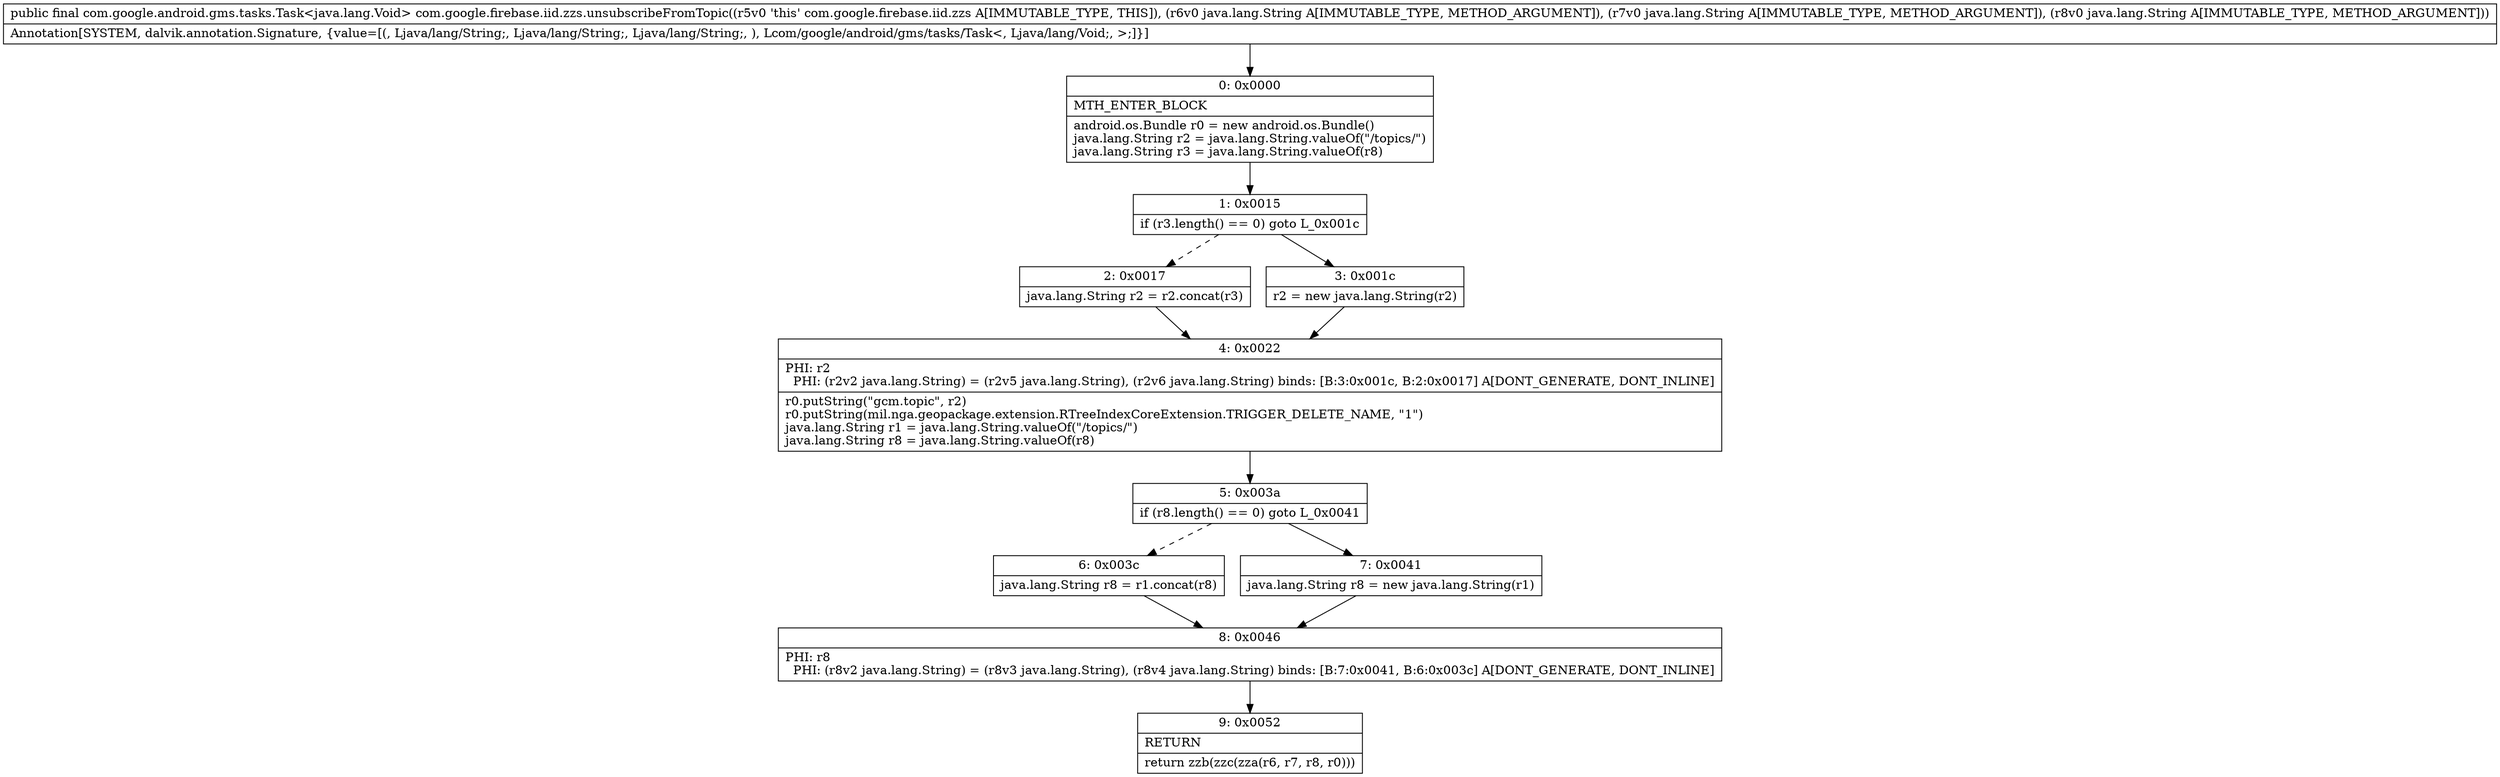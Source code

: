 digraph "CFG forcom.google.firebase.iid.zzs.unsubscribeFromTopic(Ljava\/lang\/String;Ljava\/lang\/String;Ljava\/lang\/String;)Lcom\/google\/android\/gms\/tasks\/Task;" {
Node_0 [shape=record,label="{0\:\ 0x0000|MTH_ENTER_BLOCK\l|android.os.Bundle r0 = new android.os.Bundle()\ljava.lang.String r2 = java.lang.String.valueOf(\"\/topics\/\")\ljava.lang.String r3 = java.lang.String.valueOf(r8)\l}"];
Node_1 [shape=record,label="{1\:\ 0x0015|if (r3.length() == 0) goto L_0x001c\l}"];
Node_2 [shape=record,label="{2\:\ 0x0017|java.lang.String r2 = r2.concat(r3)\l}"];
Node_3 [shape=record,label="{3\:\ 0x001c|r2 = new java.lang.String(r2)\l}"];
Node_4 [shape=record,label="{4\:\ 0x0022|PHI: r2 \l  PHI: (r2v2 java.lang.String) = (r2v5 java.lang.String), (r2v6 java.lang.String) binds: [B:3:0x001c, B:2:0x0017] A[DONT_GENERATE, DONT_INLINE]\l|r0.putString(\"gcm.topic\", r2)\lr0.putString(mil.nga.geopackage.extension.RTreeIndexCoreExtension.TRIGGER_DELETE_NAME, \"1\")\ljava.lang.String r1 = java.lang.String.valueOf(\"\/topics\/\")\ljava.lang.String r8 = java.lang.String.valueOf(r8)\l}"];
Node_5 [shape=record,label="{5\:\ 0x003a|if (r8.length() == 0) goto L_0x0041\l}"];
Node_6 [shape=record,label="{6\:\ 0x003c|java.lang.String r8 = r1.concat(r8)\l}"];
Node_7 [shape=record,label="{7\:\ 0x0041|java.lang.String r8 = new java.lang.String(r1)\l}"];
Node_8 [shape=record,label="{8\:\ 0x0046|PHI: r8 \l  PHI: (r8v2 java.lang.String) = (r8v3 java.lang.String), (r8v4 java.lang.String) binds: [B:7:0x0041, B:6:0x003c] A[DONT_GENERATE, DONT_INLINE]\l}"];
Node_9 [shape=record,label="{9\:\ 0x0052|RETURN\l|return zzb(zzc(zza(r6, r7, r8, r0)))\l}"];
MethodNode[shape=record,label="{public final com.google.android.gms.tasks.Task\<java.lang.Void\> com.google.firebase.iid.zzs.unsubscribeFromTopic((r5v0 'this' com.google.firebase.iid.zzs A[IMMUTABLE_TYPE, THIS]), (r6v0 java.lang.String A[IMMUTABLE_TYPE, METHOD_ARGUMENT]), (r7v0 java.lang.String A[IMMUTABLE_TYPE, METHOD_ARGUMENT]), (r8v0 java.lang.String A[IMMUTABLE_TYPE, METHOD_ARGUMENT]))  | Annotation[SYSTEM, dalvik.annotation.Signature, \{value=[(, Ljava\/lang\/String;, Ljava\/lang\/String;, Ljava\/lang\/String;, ), Lcom\/google\/android\/gms\/tasks\/Task\<, Ljava\/lang\/Void;, \>;]\}]\l}"];
MethodNode -> Node_0;
Node_0 -> Node_1;
Node_1 -> Node_2[style=dashed];
Node_1 -> Node_3;
Node_2 -> Node_4;
Node_3 -> Node_4;
Node_4 -> Node_5;
Node_5 -> Node_6[style=dashed];
Node_5 -> Node_7;
Node_6 -> Node_8;
Node_7 -> Node_8;
Node_8 -> Node_9;
}

